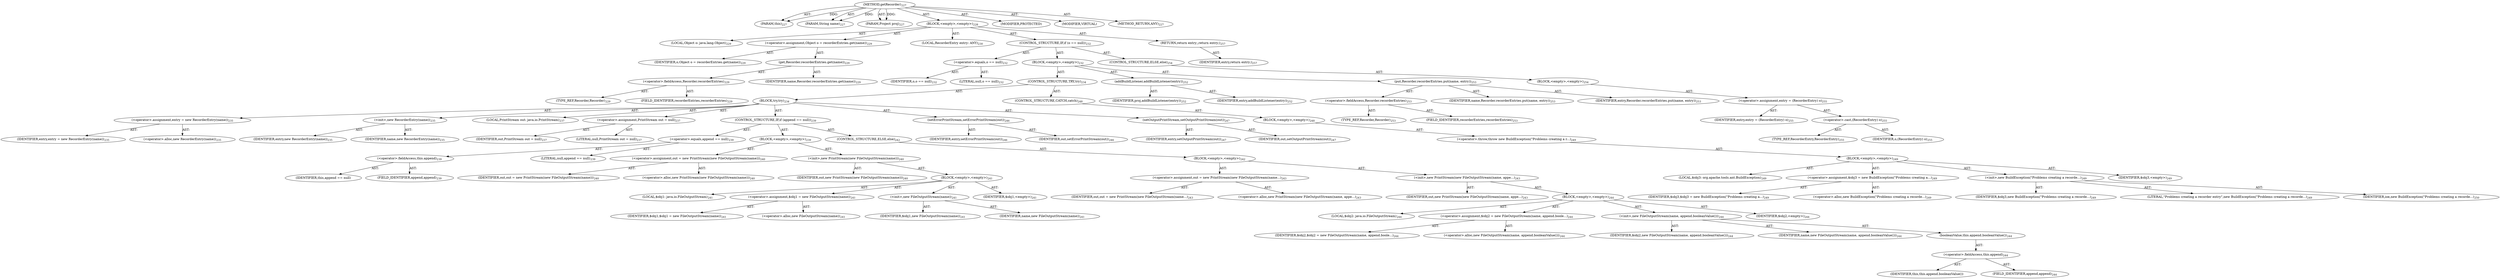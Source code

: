 digraph "getRecorder" {  
"111669149708" [label = <(METHOD,getRecorder)<SUB>227</SUB>> ]
"115964117007" [label = <(PARAM,this)<SUB>227</SUB>> ]
"115964117008" [label = <(PARAM,String name)<SUB>227</SUB>> ]
"115964117009" [label = <(PARAM,Project proj)<SUB>227</SUB>> ]
"25769803801" [label = <(BLOCK,&lt;empty&gt;,&lt;empty&gt;)<SUB>228</SUB>> ]
"94489280515" [label = <(LOCAL,Object o: java.lang.Object)<SUB>229</SUB>> ]
"30064771140" [label = <(&lt;operator&gt;.assignment,Object o = recorderEntries.get(name))<SUB>229</SUB>> ]
"68719476782" [label = <(IDENTIFIER,o,Object o = recorderEntries.get(name))<SUB>229</SUB>> ]
"30064771141" [label = <(get,Recorder.recorderEntries.get(name))<SUB>229</SUB>> ]
"30064771142" [label = <(&lt;operator&gt;.fieldAccess,Recorder.recorderEntries)<SUB>229</SUB>> ]
"180388626436" [label = <(TYPE_REF,Recorder,Recorder)<SUB>229</SUB>> ]
"55834574877" [label = <(FIELD_IDENTIFIER,recorderEntries,recorderEntries)<SUB>229</SUB>> ]
"68719476783" [label = <(IDENTIFIER,name,Recorder.recorderEntries.get(name))<SUB>229</SUB>> ]
"94489280516" [label = <(LOCAL,RecorderEntry entry: ANY)<SUB>230</SUB>> ]
"47244640268" [label = <(CONTROL_STRUCTURE,IF,if (o == null))<SUB>232</SUB>> ]
"30064771143" [label = <(&lt;operator&gt;.equals,o == null)<SUB>232</SUB>> ]
"68719476784" [label = <(IDENTIFIER,o,o == null)<SUB>232</SUB>> ]
"90194313232" [label = <(LITERAL,null,o == null)<SUB>232</SUB>> ]
"25769803802" [label = <(BLOCK,&lt;empty&gt;,&lt;empty&gt;)<SUB>232</SUB>> ]
"47244640269" [label = <(CONTROL_STRUCTURE,TRY,try)<SUB>234</SUB>> ]
"25769803803" [label = <(BLOCK,try,try)<SUB>234</SUB>> ]
"30064771144" [label = <(&lt;operator&gt;.assignment,entry = new RecorderEntry(name))<SUB>235</SUB>> ]
"68719476785" [label = <(IDENTIFIER,entry,entry = new RecorderEntry(name))<SUB>235</SUB>> ]
"30064771145" [label = <(&lt;operator&gt;.alloc,new RecorderEntry(name))<SUB>235</SUB>> ]
"30064771146" [label = <(&lt;init&gt;,new RecorderEntry(name))<SUB>235</SUB>> ]
"68719476786" [label = <(IDENTIFIER,entry,new RecorderEntry(name))<SUB>235</SUB>> ]
"68719476787" [label = <(IDENTIFIER,name,new RecorderEntry(name))<SUB>235</SUB>> ]
"94489280517" [label = <(LOCAL,PrintStream out: java.io.PrintStream)<SUB>237</SUB>> ]
"30064771147" [label = <(&lt;operator&gt;.assignment,PrintStream out = null)<SUB>237</SUB>> ]
"68719476788" [label = <(IDENTIFIER,out,PrintStream out = null)<SUB>237</SUB>> ]
"90194313233" [label = <(LITERAL,null,PrintStream out = null)<SUB>237</SUB>> ]
"47244640270" [label = <(CONTROL_STRUCTURE,IF,if (append == null))<SUB>239</SUB>> ]
"30064771148" [label = <(&lt;operator&gt;.equals,append == null)<SUB>239</SUB>> ]
"30064771149" [label = <(&lt;operator&gt;.fieldAccess,this.append)<SUB>239</SUB>> ]
"68719476789" [label = <(IDENTIFIER,this,append == null)> ]
"55834574878" [label = <(FIELD_IDENTIFIER,append,append)<SUB>239</SUB>> ]
"90194313234" [label = <(LITERAL,null,append == null)<SUB>239</SUB>> ]
"25769803804" [label = <(BLOCK,&lt;empty&gt;,&lt;empty&gt;)<SUB>239</SUB>> ]
"30064771150" [label = <(&lt;operator&gt;.assignment,out = new PrintStream(new FileOutputStream(name)))<SUB>240</SUB>> ]
"68719476790" [label = <(IDENTIFIER,out,out = new PrintStream(new FileOutputStream(name)))<SUB>240</SUB>> ]
"30064771151" [label = <(&lt;operator&gt;.alloc,new PrintStream(new FileOutputStream(name)))<SUB>240</SUB>> ]
"30064771152" [label = <(&lt;init&gt;,new PrintStream(new FileOutputStream(name)))<SUB>240</SUB>> ]
"68719476791" [label = <(IDENTIFIER,out,new PrintStream(new FileOutputStream(name)))<SUB>240</SUB>> ]
"25769803805" [label = <(BLOCK,&lt;empty&gt;,&lt;empty&gt;)<SUB>241</SUB>> ]
"94489280518" [label = <(LOCAL,$obj1: java.io.FileOutputStream)<SUB>241</SUB>> ]
"30064771153" [label = <(&lt;operator&gt;.assignment,$obj1 = new FileOutputStream(name))<SUB>241</SUB>> ]
"68719476792" [label = <(IDENTIFIER,$obj1,$obj1 = new FileOutputStream(name))<SUB>241</SUB>> ]
"30064771154" [label = <(&lt;operator&gt;.alloc,new FileOutputStream(name))<SUB>241</SUB>> ]
"30064771155" [label = <(&lt;init&gt;,new FileOutputStream(name))<SUB>241</SUB>> ]
"68719476793" [label = <(IDENTIFIER,$obj1,new FileOutputStream(name))<SUB>241</SUB>> ]
"68719476794" [label = <(IDENTIFIER,name,new FileOutputStream(name))<SUB>241</SUB>> ]
"68719476795" [label = <(IDENTIFIER,$obj1,&lt;empty&gt;)<SUB>241</SUB>> ]
"47244640271" [label = <(CONTROL_STRUCTURE,ELSE,else)<SUB>242</SUB>> ]
"25769803806" [label = <(BLOCK,&lt;empty&gt;,&lt;empty&gt;)<SUB>242</SUB>> ]
"30064771156" [label = <(&lt;operator&gt;.assignment,out = new PrintStream(new FileOutputStream(name...)<SUB>243</SUB>> ]
"68719476796" [label = <(IDENTIFIER,out,out = new PrintStream(new FileOutputStream(name...)<SUB>243</SUB>> ]
"30064771157" [label = <(&lt;operator&gt;.alloc,new PrintStream(new FileOutputStream(name, appe...)<SUB>243</SUB>> ]
"30064771158" [label = <(&lt;init&gt;,new PrintStream(new FileOutputStream(name, appe...)<SUB>243</SUB>> ]
"68719476797" [label = <(IDENTIFIER,out,new PrintStream(new FileOutputStream(name, appe...)<SUB>243</SUB>> ]
"25769803807" [label = <(BLOCK,&lt;empty&gt;,&lt;empty&gt;)<SUB>244</SUB>> ]
"94489280519" [label = <(LOCAL,$obj2: java.io.FileOutputStream)<SUB>244</SUB>> ]
"30064771159" [label = <(&lt;operator&gt;.assignment,$obj2 = new FileOutputStream(name, append.boole...)<SUB>244</SUB>> ]
"68719476798" [label = <(IDENTIFIER,$obj2,$obj2 = new FileOutputStream(name, append.boole...)<SUB>244</SUB>> ]
"30064771160" [label = <(&lt;operator&gt;.alloc,new FileOutputStream(name, append.booleanValue()))<SUB>244</SUB>> ]
"30064771161" [label = <(&lt;init&gt;,new FileOutputStream(name, append.booleanValue()))<SUB>244</SUB>> ]
"68719476799" [label = <(IDENTIFIER,$obj2,new FileOutputStream(name, append.booleanValue()))<SUB>244</SUB>> ]
"68719476800" [label = <(IDENTIFIER,name,new FileOutputStream(name, append.booleanValue()))<SUB>244</SUB>> ]
"30064771162" [label = <(booleanValue,this.append.booleanValue())<SUB>244</SUB>> ]
"30064771163" [label = <(&lt;operator&gt;.fieldAccess,this.append)<SUB>244</SUB>> ]
"68719476801" [label = <(IDENTIFIER,this,this.append.booleanValue())> ]
"55834574879" [label = <(FIELD_IDENTIFIER,append,append)<SUB>244</SUB>> ]
"68719476802" [label = <(IDENTIFIER,$obj2,&lt;empty&gt;)<SUB>244</SUB>> ]
"30064771164" [label = <(setErrorPrintStream,setErrorPrintStream(out))<SUB>246</SUB>> ]
"68719476803" [label = <(IDENTIFIER,entry,setErrorPrintStream(out))<SUB>246</SUB>> ]
"68719476804" [label = <(IDENTIFIER,out,setErrorPrintStream(out))<SUB>246</SUB>> ]
"30064771165" [label = <(setOutputPrintStream,setOutputPrintStream(out))<SUB>247</SUB>> ]
"68719476805" [label = <(IDENTIFIER,entry,setOutputPrintStream(out))<SUB>247</SUB>> ]
"68719476806" [label = <(IDENTIFIER,out,setOutputPrintStream(out))<SUB>247</SUB>> ]
"47244640272" [label = <(CONTROL_STRUCTURE,CATCH,catch)<SUB>248</SUB>> ]
"25769803808" [label = <(BLOCK,&lt;empty&gt;,&lt;empty&gt;)<SUB>248</SUB>> ]
"30064771166" [label = <(&lt;operator&gt;.throw,throw new BuildException(&quot;Problems creating a r...)<SUB>249</SUB>> ]
"25769803809" [label = <(BLOCK,&lt;empty&gt;,&lt;empty&gt;)<SUB>249</SUB>> ]
"94489280520" [label = <(LOCAL,$obj3: org.apache.tools.ant.BuildException)<SUB>249</SUB>> ]
"30064771167" [label = <(&lt;operator&gt;.assignment,$obj3 = new BuildException(&quot;Problems creating a...)<SUB>249</SUB>> ]
"68719476807" [label = <(IDENTIFIER,$obj3,$obj3 = new BuildException(&quot;Problems creating a...)<SUB>249</SUB>> ]
"30064771168" [label = <(&lt;operator&gt;.alloc,new BuildException(&quot;Problems creating a recorde...)<SUB>249</SUB>> ]
"30064771169" [label = <(&lt;init&gt;,new BuildException(&quot;Problems creating a recorde...)<SUB>249</SUB>> ]
"68719476808" [label = <(IDENTIFIER,$obj3,new BuildException(&quot;Problems creating a recorde...)<SUB>249</SUB>> ]
"90194313235" [label = <(LITERAL,&quot;Problems creating a recorder entry&quot;,new BuildException(&quot;Problems creating a recorde...)<SUB>249</SUB>> ]
"68719476809" [label = <(IDENTIFIER,ioe,new BuildException(&quot;Problems creating a recorde...)<SUB>250</SUB>> ]
"68719476810" [label = <(IDENTIFIER,$obj3,&lt;empty&gt;)<SUB>249</SUB>> ]
"30064771170" [label = <(addBuildListener,addBuildListener(entry))<SUB>252</SUB>> ]
"68719476811" [label = <(IDENTIFIER,proj,addBuildListener(entry))<SUB>252</SUB>> ]
"68719476812" [label = <(IDENTIFIER,entry,addBuildListener(entry))<SUB>252</SUB>> ]
"30064771171" [label = <(put,Recorder.recorderEntries.put(name, entry))<SUB>253</SUB>> ]
"30064771172" [label = <(&lt;operator&gt;.fieldAccess,Recorder.recorderEntries)<SUB>253</SUB>> ]
"180388626437" [label = <(TYPE_REF,Recorder,Recorder)<SUB>253</SUB>> ]
"55834574880" [label = <(FIELD_IDENTIFIER,recorderEntries,recorderEntries)<SUB>253</SUB>> ]
"68719476813" [label = <(IDENTIFIER,name,Recorder.recorderEntries.put(name, entry))<SUB>253</SUB>> ]
"68719476814" [label = <(IDENTIFIER,entry,Recorder.recorderEntries.put(name, entry))<SUB>253</SUB>> ]
"47244640273" [label = <(CONTROL_STRUCTURE,ELSE,else)<SUB>254</SUB>> ]
"25769803810" [label = <(BLOCK,&lt;empty&gt;,&lt;empty&gt;)<SUB>254</SUB>> ]
"30064771173" [label = <(&lt;operator&gt;.assignment,entry = (RecorderEntry) o)<SUB>255</SUB>> ]
"68719476815" [label = <(IDENTIFIER,entry,entry = (RecorderEntry) o)<SUB>255</SUB>> ]
"30064771174" [label = <(&lt;operator&gt;.cast,(RecorderEntry) o)<SUB>255</SUB>> ]
"180388626438" [label = <(TYPE_REF,RecorderEntry,RecorderEntry)<SUB>255</SUB>> ]
"68719476816" [label = <(IDENTIFIER,o,(RecorderEntry) o)<SUB>255</SUB>> ]
"146028888066" [label = <(RETURN,return entry;,return entry;)<SUB>257</SUB>> ]
"68719476817" [label = <(IDENTIFIER,entry,return entry;)<SUB>257</SUB>> ]
"133143986211" [label = <(MODIFIER,PROTECTED)> ]
"133143986212" [label = <(MODIFIER,VIRTUAL)> ]
"128849018892" [label = <(METHOD_RETURN,ANY)<SUB>227</SUB>> ]
  "111669149708" -> "115964117007"  [ label = "AST: "] 
  "111669149708" -> "115964117008"  [ label = "AST: "] 
  "111669149708" -> "115964117009"  [ label = "AST: "] 
  "111669149708" -> "25769803801"  [ label = "AST: "] 
  "111669149708" -> "133143986211"  [ label = "AST: "] 
  "111669149708" -> "133143986212"  [ label = "AST: "] 
  "111669149708" -> "128849018892"  [ label = "AST: "] 
  "25769803801" -> "94489280515"  [ label = "AST: "] 
  "25769803801" -> "30064771140"  [ label = "AST: "] 
  "25769803801" -> "94489280516"  [ label = "AST: "] 
  "25769803801" -> "47244640268"  [ label = "AST: "] 
  "25769803801" -> "146028888066"  [ label = "AST: "] 
  "30064771140" -> "68719476782"  [ label = "AST: "] 
  "30064771140" -> "30064771141"  [ label = "AST: "] 
  "30064771141" -> "30064771142"  [ label = "AST: "] 
  "30064771141" -> "68719476783"  [ label = "AST: "] 
  "30064771142" -> "180388626436"  [ label = "AST: "] 
  "30064771142" -> "55834574877"  [ label = "AST: "] 
  "47244640268" -> "30064771143"  [ label = "AST: "] 
  "47244640268" -> "25769803802"  [ label = "AST: "] 
  "47244640268" -> "47244640273"  [ label = "AST: "] 
  "30064771143" -> "68719476784"  [ label = "AST: "] 
  "30064771143" -> "90194313232"  [ label = "AST: "] 
  "25769803802" -> "47244640269"  [ label = "AST: "] 
  "25769803802" -> "30064771170"  [ label = "AST: "] 
  "25769803802" -> "30064771171"  [ label = "AST: "] 
  "47244640269" -> "25769803803"  [ label = "AST: "] 
  "47244640269" -> "47244640272"  [ label = "AST: "] 
  "25769803803" -> "30064771144"  [ label = "AST: "] 
  "25769803803" -> "30064771146"  [ label = "AST: "] 
  "25769803803" -> "94489280517"  [ label = "AST: "] 
  "25769803803" -> "30064771147"  [ label = "AST: "] 
  "25769803803" -> "47244640270"  [ label = "AST: "] 
  "25769803803" -> "30064771164"  [ label = "AST: "] 
  "25769803803" -> "30064771165"  [ label = "AST: "] 
  "30064771144" -> "68719476785"  [ label = "AST: "] 
  "30064771144" -> "30064771145"  [ label = "AST: "] 
  "30064771146" -> "68719476786"  [ label = "AST: "] 
  "30064771146" -> "68719476787"  [ label = "AST: "] 
  "30064771147" -> "68719476788"  [ label = "AST: "] 
  "30064771147" -> "90194313233"  [ label = "AST: "] 
  "47244640270" -> "30064771148"  [ label = "AST: "] 
  "47244640270" -> "25769803804"  [ label = "AST: "] 
  "47244640270" -> "47244640271"  [ label = "AST: "] 
  "30064771148" -> "30064771149"  [ label = "AST: "] 
  "30064771148" -> "90194313234"  [ label = "AST: "] 
  "30064771149" -> "68719476789"  [ label = "AST: "] 
  "30064771149" -> "55834574878"  [ label = "AST: "] 
  "25769803804" -> "30064771150"  [ label = "AST: "] 
  "25769803804" -> "30064771152"  [ label = "AST: "] 
  "30064771150" -> "68719476790"  [ label = "AST: "] 
  "30064771150" -> "30064771151"  [ label = "AST: "] 
  "30064771152" -> "68719476791"  [ label = "AST: "] 
  "30064771152" -> "25769803805"  [ label = "AST: "] 
  "25769803805" -> "94489280518"  [ label = "AST: "] 
  "25769803805" -> "30064771153"  [ label = "AST: "] 
  "25769803805" -> "30064771155"  [ label = "AST: "] 
  "25769803805" -> "68719476795"  [ label = "AST: "] 
  "30064771153" -> "68719476792"  [ label = "AST: "] 
  "30064771153" -> "30064771154"  [ label = "AST: "] 
  "30064771155" -> "68719476793"  [ label = "AST: "] 
  "30064771155" -> "68719476794"  [ label = "AST: "] 
  "47244640271" -> "25769803806"  [ label = "AST: "] 
  "25769803806" -> "30064771156"  [ label = "AST: "] 
  "25769803806" -> "30064771158"  [ label = "AST: "] 
  "30064771156" -> "68719476796"  [ label = "AST: "] 
  "30064771156" -> "30064771157"  [ label = "AST: "] 
  "30064771158" -> "68719476797"  [ label = "AST: "] 
  "30064771158" -> "25769803807"  [ label = "AST: "] 
  "25769803807" -> "94489280519"  [ label = "AST: "] 
  "25769803807" -> "30064771159"  [ label = "AST: "] 
  "25769803807" -> "30064771161"  [ label = "AST: "] 
  "25769803807" -> "68719476802"  [ label = "AST: "] 
  "30064771159" -> "68719476798"  [ label = "AST: "] 
  "30064771159" -> "30064771160"  [ label = "AST: "] 
  "30064771161" -> "68719476799"  [ label = "AST: "] 
  "30064771161" -> "68719476800"  [ label = "AST: "] 
  "30064771161" -> "30064771162"  [ label = "AST: "] 
  "30064771162" -> "30064771163"  [ label = "AST: "] 
  "30064771163" -> "68719476801"  [ label = "AST: "] 
  "30064771163" -> "55834574879"  [ label = "AST: "] 
  "30064771164" -> "68719476803"  [ label = "AST: "] 
  "30064771164" -> "68719476804"  [ label = "AST: "] 
  "30064771165" -> "68719476805"  [ label = "AST: "] 
  "30064771165" -> "68719476806"  [ label = "AST: "] 
  "47244640272" -> "25769803808"  [ label = "AST: "] 
  "25769803808" -> "30064771166"  [ label = "AST: "] 
  "30064771166" -> "25769803809"  [ label = "AST: "] 
  "25769803809" -> "94489280520"  [ label = "AST: "] 
  "25769803809" -> "30064771167"  [ label = "AST: "] 
  "25769803809" -> "30064771169"  [ label = "AST: "] 
  "25769803809" -> "68719476810"  [ label = "AST: "] 
  "30064771167" -> "68719476807"  [ label = "AST: "] 
  "30064771167" -> "30064771168"  [ label = "AST: "] 
  "30064771169" -> "68719476808"  [ label = "AST: "] 
  "30064771169" -> "90194313235"  [ label = "AST: "] 
  "30064771169" -> "68719476809"  [ label = "AST: "] 
  "30064771170" -> "68719476811"  [ label = "AST: "] 
  "30064771170" -> "68719476812"  [ label = "AST: "] 
  "30064771171" -> "30064771172"  [ label = "AST: "] 
  "30064771171" -> "68719476813"  [ label = "AST: "] 
  "30064771171" -> "68719476814"  [ label = "AST: "] 
  "30064771172" -> "180388626437"  [ label = "AST: "] 
  "30064771172" -> "55834574880"  [ label = "AST: "] 
  "47244640273" -> "25769803810"  [ label = "AST: "] 
  "25769803810" -> "30064771173"  [ label = "AST: "] 
  "30064771173" -> "68719476815"  [ label = "AST: "] 
  "30064771173" -> "30064771174"  [ label = "AST: "] 
  "30064771174" -> "180388626438"  [ label = "AST: "] 
  "30064771174" -> "68719476816"  [ label = "AST: "] 
  "146028888066" -> "68719476817"  [ label = "AST: "] 
  "111669149708" -> "115964117007"  [ label = "DDG: "] 
  "111669149708" -> "115964117008"  [ label = "DDG: "] 
  "111669149708" -> "115964117009"  [ label = "DDG: "] 
}
